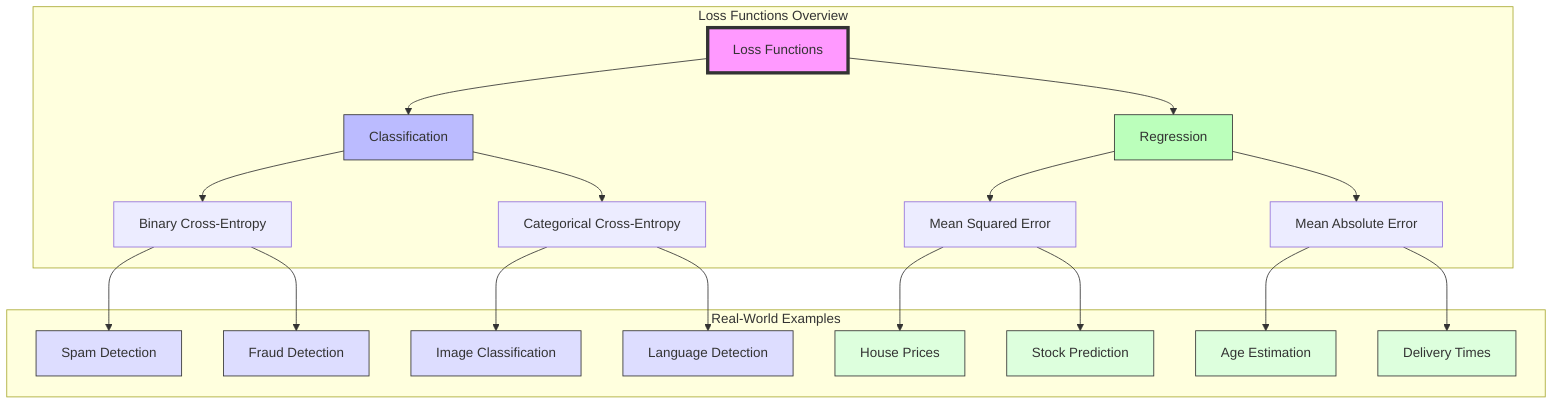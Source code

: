 flowchart TD
    subgraph Loss[Loss Functions Overview]
        direction TB
        A[Loss Functions] --> B[Classification]
        A --> C[Regression]
        
        B --> D[Binary Cross-Entropy]
        B --> E[Categorical Cross-Entropy]
        
        C --> F[Mean Squared Error]
        C --> G[Mean Absolute Error]
        
        style A fill:#f9f,stroke:#333,stroke-width:4px
        style B fill:#bbf,stroke:#333
        style C fill:#bfb,stroke:#333
    end

    subgraph Examples[Real-World Examples]
        direction TB
        D --> H[Spam Detection]
        D --> I[Fraud Detection]
        
        E --> J[Image Classification]
        E --> K[Language Detection]
        
        F --> L[House Prices]
        F --> M[Stock Prediction]
        
        G --> N[Age Estimation]
        G --> O[Delivery Times]
        
        style H fill:#ddf,stroke:#333
        style I fill:#ddf,stroke:#333
        style J fill:#ddf,stroke:#333
        style K fill:#ddf,stroke:#333
        style L fill:#dfd,stroke:#333
        style M fill:#dfd,stroke:#333
        style N fill:#dfd,stroke:#333
        style O fill:#dfd,stroke:#333
    end